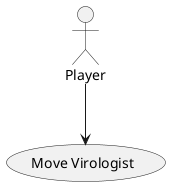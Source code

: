 @startuml
'https://plantuml.com/use-case-diagram

Player as Player

(Move Virologist) <-u- Player

@enduml